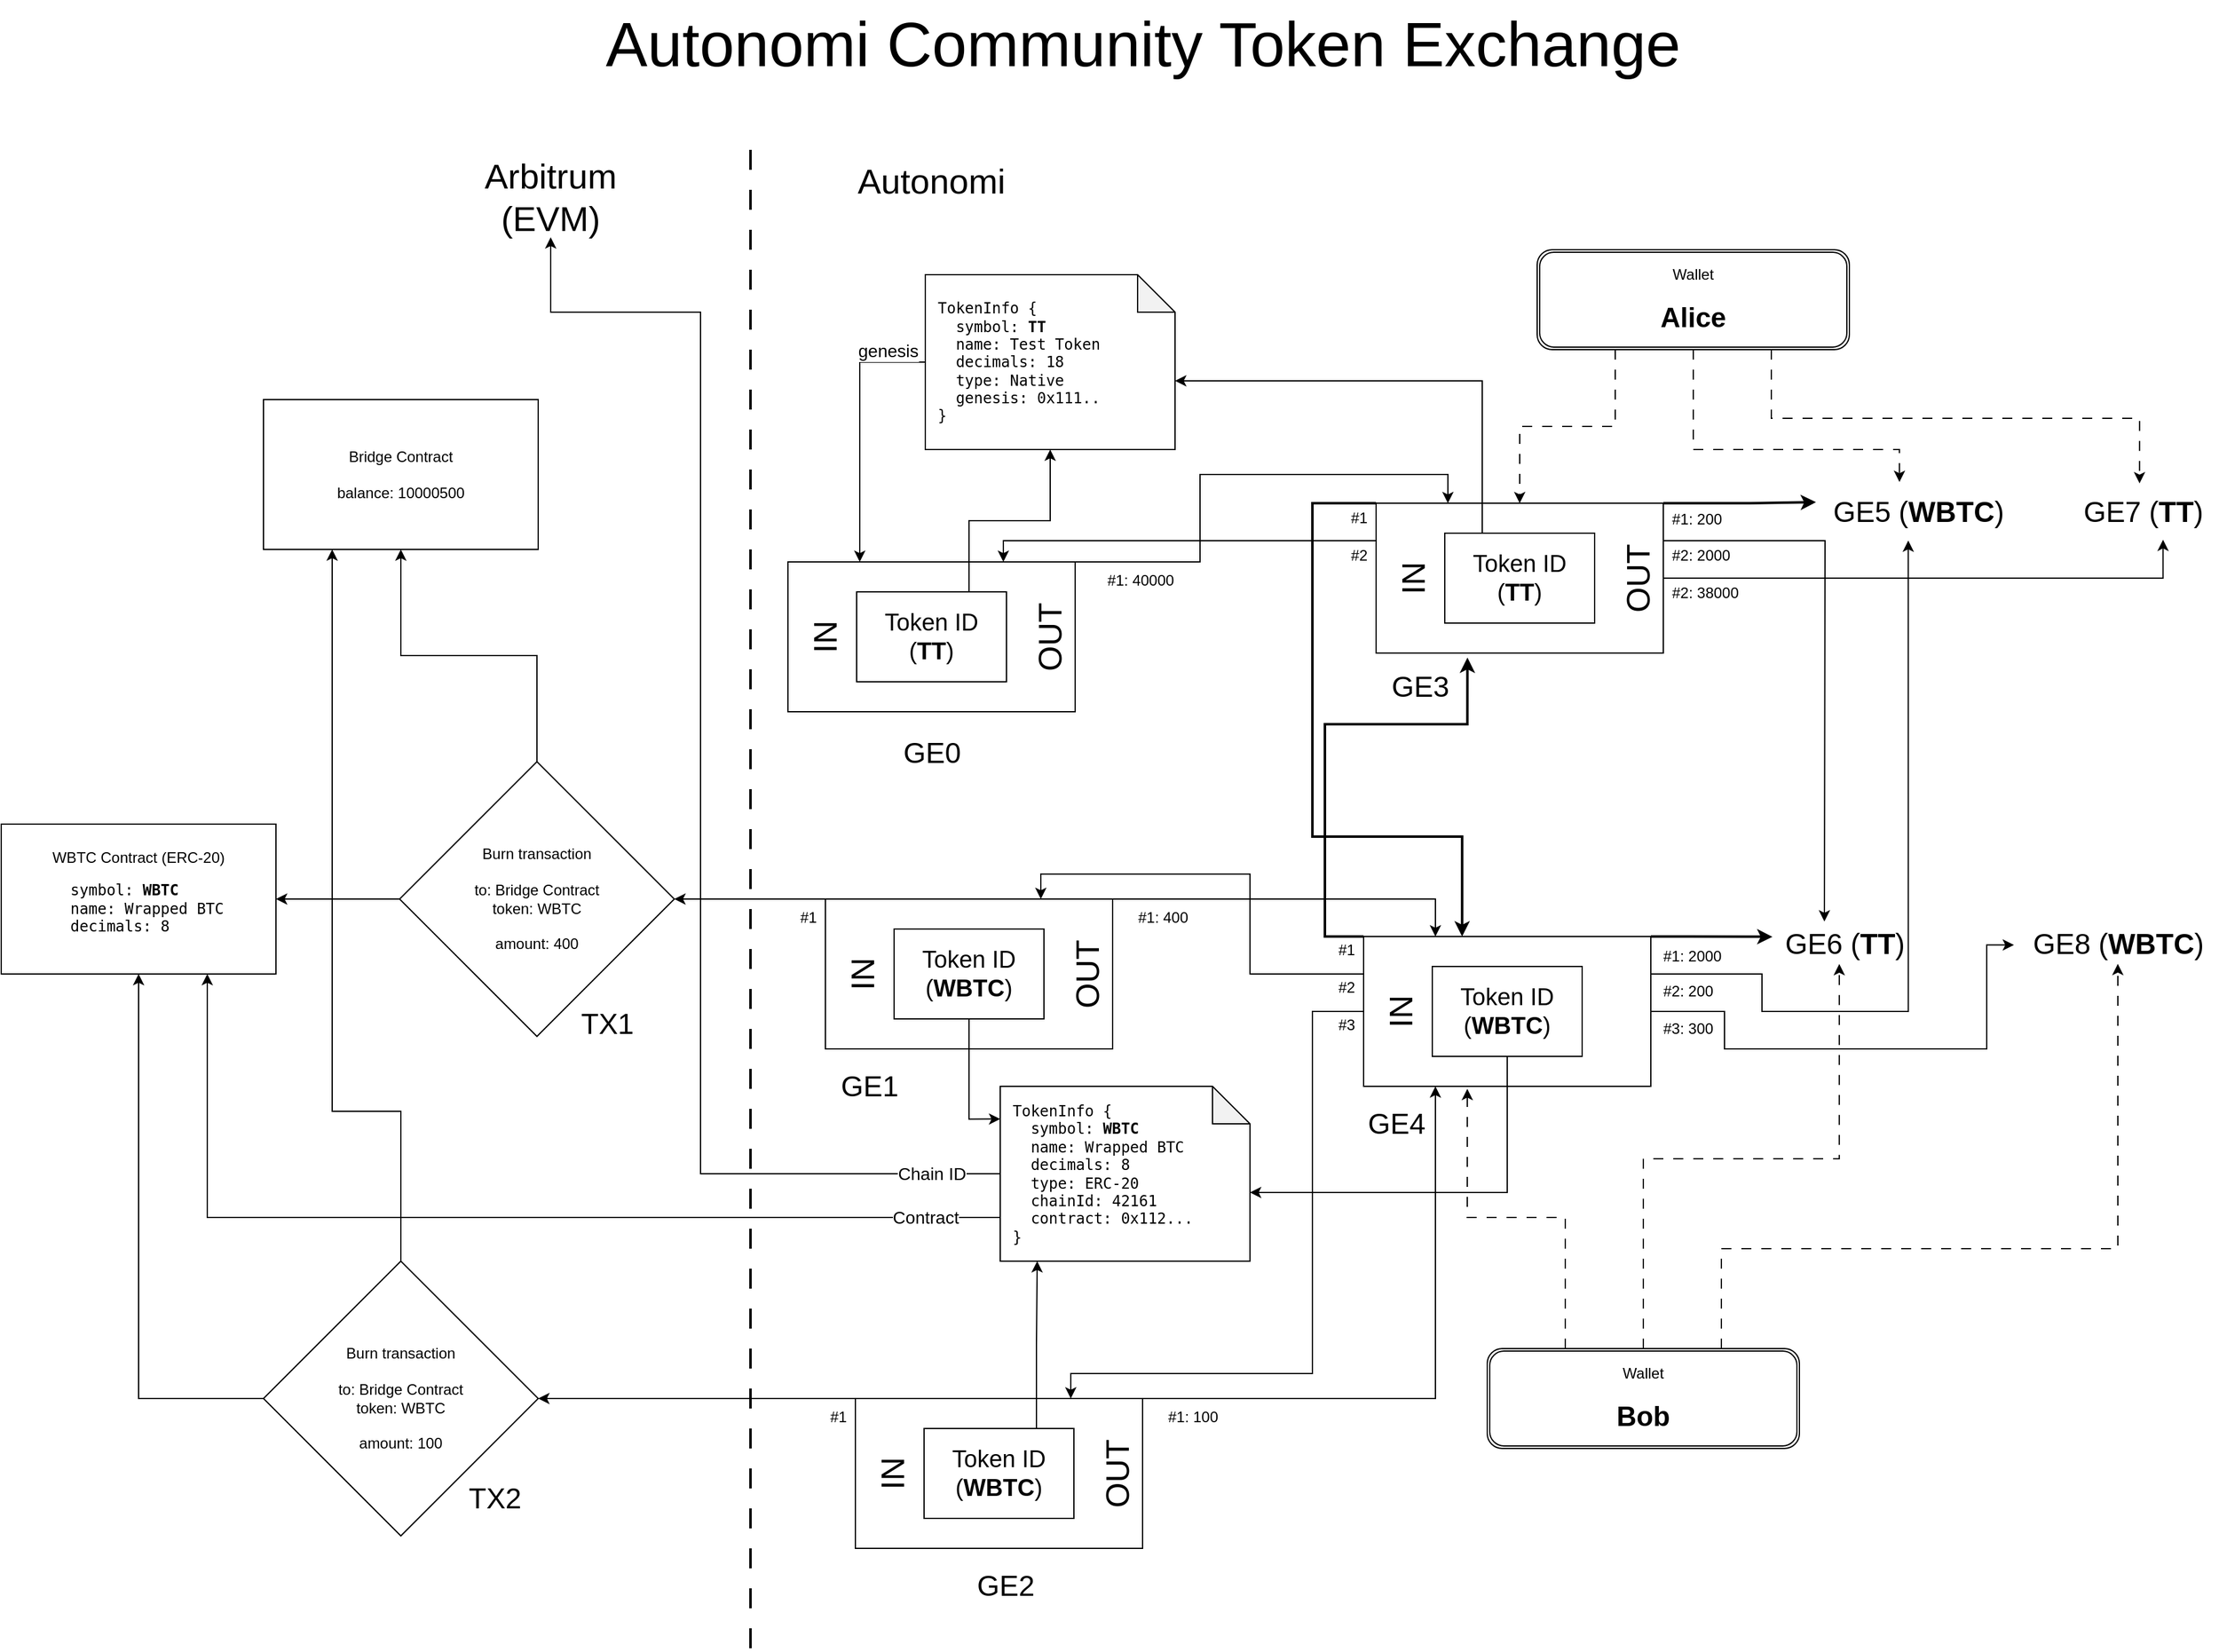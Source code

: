 <mxfile version="27.1.4">
  <diagram name="Strona-1" id="T_QYi0JufMq-E7Ld2X8Z">
    <mxGraphModel dx="3155" dy="2881" grid="1" gridSize="10" guides="1" tooltips="1" connect="1" arrows="1" fold="1" page="1" pageScale="1" pageWidth="827" pageHeight="1169" math="0" shadow="0">
      <root>
        <mxCell id="0" />
        <mxCell id="1" parent="0" />
        <mxCell id="Cmrw6GEEKVq2yBdXiP8Q-26" value="" style="group;strokeWidth=2;" vertex="1" connectable="0" parent="1">
          <mxGeometry x="601" y="303" width="240" height="120" as="geometry" />
        </mxCell>
        <mxCell id="Cmrw6GEEKVq2yBdXiP8Q-28" value="" style="rounded=0;whiteSpace=wrap;html=1;" vertex="1" parent="Cmrw6GEEKVq2yBdXiP8Q-26">
          <mxGeometry width="230" height="120" as="geometry" />
        </mxCell>
        <mxCell id="Cmrw6GEEKVq2yBdXiP8Q-29" value="&lt;div&gt;IN&lt;/div&gt;" style="text;html=1;align=center;verticalAlign=middle;whiteSpace=wrap;rounded=0;horizontal=0;fontSize=26;" vertex="1" parent="Cmrw6GEEKVq2yBdXiP8Q-26">
          <mxGeometry y="42" width="60" height="36" as="geometry" />
        </mxCell>
        <mxCell id="Cmrw6GEEKVq2yBdXiP8Q-31" value="&lt;div&gt;Token ID&lt;/div&gt;&lt;div&gt;(&lt;b&gt;TT&lt;/b&gt;)&lt;/div&gt;" style="rounded=0;whiteSpace=wrap;html=1;fontSize=19;" vertex="1" parent="Cmrw6GEEKVq2yBdXiP8Q-26">
          <mxGeometry x="55" y="24" width="120" height="72" as="geometry" />
        </mxCell>
        <mxCell id="Cmrw6GEEKVq2yBdXiP8Q-30" value="OUT" style="text;html=1;align=center;verticalAlign=middle;whiteSpace=wrap;rounded=0;horizontal=0;fontSize=26;" vertex="1" parent="Cmrw6GEEKVq2yBdXiP8Q-26">
          <mxGeometry x="180" y="42" width="60" height="36" as="geometry" />
        </mxCell>
        <mxCell id="ovYm9qxonTw8WCcWxQ5m-20" style="edgeStyle=orthogonalEdgeStyle;rounded=0;orthogonalLoop=1;jettySize=auto;html=1;exitX=0;exitY=0.5;exitDx=0;exitDy=0;exitPerimeter=0;entryX=0.25;entryY=0;entryDx=0;entryDy=0;" parent="1" source="ovYm9qxonTw8WCcWxQ5m-3" target="ovYm9qxonTw8WCcWxQ5m-32" edge="1">
          <mxGeometry relative="1" as="geometry">
            <mxPoint x="180" y="270" as="targetPoint" />
            <Array as="points">
              <mxPoint x="188" y="190" />
            </Array>
          </mxGeometry>
        </mxCell>
        <mxCell id="ovYm9qxonTw8WCcWxQ5m-21" value="&lt;div&gt;&lt;font style=&quot;font-size: 14px;&quot;&gt;genesis&lt;/font&gt;&lt;/div&gt;" style="edgeLabel;html=1;align=center;verticalAlign=middle;resizable=0;points=[];" parent="ovYm9qxonTw8WCcWxQ5m-20" vertex="1" connectable="0">
          <mxGeometry x="-0.362" y="3" relative="1" as="geometry">
            <mxPoint x="19" y="-25" as="offset" />
          </mxGeometry>
        </mxCell>
        <mxCell id="ovYm9qxonTw8WCcWxQ5m-3" value="&lt;div align=&quot;left&quot;&gt;&lt;pre&gt;TokenInfo {&lt;br&gt;  symbol: &lt;b&gt;TT&lt;/b&gt;&lt;br&gt;  name: Test Token&lt;br&gt;  decimals: 18&lt;br&gt;  type: Native&lt;br&gt;  genesis: 0x111..&lt;br&gt;}&lt;/pre&gt;&lt;/div&gt;" style="shape=note;whiteSpace=wrap;html=1;backgroundOutline=1;darkOpacity=0.05;align=left;spacing=10;" parent="1" vertex="1">
          <mxGeometry x="240" y="120" width="200" height="140" as="geometry" />
        </mxCell>
        <mxCell id="ovYm9qxonTw8WCcWxQ5m-26" value="" style="endArrow=none;html=1;rounded=0;dashed=1;strokeWidth=2;dashPattern=8 8;" parent="1" edge="1">
          <mxGeometry width="50" height="50" relative="1" as="geometry">
            <mxPoint x="100" y="1220" as="sourcePoint" />
            <mxPoint x="100" y="10" as="targetPoint" />
          </mxGeometry>
        </mxCell>
        <mxCell id="ovYm9qxonTw8WCcWxQ5m-27" value="&lt;font&gt;Autonomi&lt;/font&gt;" style="text;html=1;align=center;verticalAlign=middle;whiteSpace=wrap;rounded=0;shadow=0;fontSize=28;" parent="1" vertex="1">
          <mxGeometry x="215" y="30" width="60" height="30" as="geometry" />
        </mxCell>
        <mxCell id="ovYm9qxonTw8WCcWxQ5m-28" value="&lt;div&gt;&lt;font&gt;Arbitrum (EVM)&lt;/font&gt;&lt;/div&gt;&lt;div&gt;&lt;font&gt;&lt;br&gt;&lt;/font&gt;&lt;/div&gt;" style="text;html=1;align=center;verticalAlign=middle;whiteSpace=wrap;rounded=0;shadow=0;fontSize=28;" parent="1" vertex="1">
          <mxGeometry x="-90" y="60" width="60" height="30" as="geometry" />
        </mxCell>
        <mxCell id="Cmrw6GEEKVq2yBdXiP8Q-42" style="edgeStyle=orthogonalEdgeStyle;rounded=0;orthogonalLoop=1;jettySize=auto;html=1;exitX=0;exitY=0.75;exitDx=0;exitDy=0;exitPerimeter=0;entryX=0.75;entryY=1;entryDx=0;entryDy=0;" edge="1" parent="1" source="ovYm9qxonTw8WCcWxQ5m-31" target="ovYm9qxonTw8WCcWxQ5m-50">
          <mxGeometry relative="1" as="geometry" />
        </mxCell>
        <mxCell id="Cmrw6GEEKVq2yBdXiP8Q-47" value="&lt;font style=&quot;font-size: 14px;&quot;&gt;Contract&lt;/font&gt;" style="edgeLabel;html=1;align=center;verticalAlign=middle;resizable=0;points=[];" vertex="1" connectable="0" parent="Cmrw6GEEKVq2yBdXiP8Q-42">
          <mxGeometry x="-0.855" relative="1" as="geometry">
            <mxPoint as="offset" />
          </mxGeometry>
        </mxCell>
        <mxCell id="Cmrw6GEEKVq2yBdXiP8Q-43" style="edgeStyle=orthogonalEdgeStyle;rounded=0;orthogonalLoop=1;jettySize=auto;html=1;exitX=0;exitY=0.5;exitDx=0;exitDy=0;exitPerimeter=0;entryX=0.5;entryY=1;entryDx=0;entryDy=0;" edge="1" parent="1" source="ovYm9qxonTw8WCcWxQ5m-31" target="ovYm9qxonTw8WCcWxQ5m-28">
          <mxGeometry relative="1" as="geometry">
            <Array as="points">
              <mxPoint x="60" y="840" />
              <mxPoint x="60" y="150" />
              <mxPoint x="-60" y="150" />
            </Array>
          </mxGeometry>
        </mxCell>
        <mxCell id="Cmrw6GEEKVq2yBdXiP8Q-45" value="Chain ID" style="edgeLabel;html=1;align=center;verticalAlign=middle;resizable=0;points=[];spacing=9;fontSize=14;" vertex="1" connectable="0" parent="Cmrw6GEEKVq2yBdXiP8Q-43">
          <mxGeometry x="-0.883" relative="1" as="geometry">
            <mxPoint x="10" as="offset" />
          </mxGeometry>
        </mxCell>
        <mxCell id="ovYm9qxonTw8WCcWxQ5m-31" value="&lt;div align=&quot;left&quot;&gt;&lt;pre&gt;TokenInfo {&lt;br&gt;  symbol: &lt;b&gt;WBTC&lt;/b&gt;&lt;br&gt;  name: Wrapped BTC&lt;br&gt;  decimals: 8&lt;br&gt;  type: ERC-20&lt;br&gt;  chainId: 42161&lt;br&gt;  contract: 0x112...&lt;br&gt;}&lt;/pre&gt;&lt;/div&gt;" style="shape=note;whiteSpace=wrap;html=1;backgroundOutline=1;darkOpacity=0.05;align=left;spacing=10;points=[[0,0,0,0,0],[0,0,0,85,0],[0,0,0,170,0],[0,0,0,185,15],[0,0,0,200,30],[0,0,0,200,85],[0,0.5,0,0,0],[0,0.75,0,0,0],[0,1,0,0,0],[0.5,0,0,0,0],[0.5,1,0,0,0],[1,1,0,0,0]];" parent="1" vertex="1">
          <mxGeometry x="300" y="770" width="200" height="140" as="geometry" />
        </mxCell>
        <mxCell id="ovYm9qxonTw8WCcWxQ5m-36" value="" style="group;strokeWidth=2;fillColor=none;strokeColor=none;" parent="1" vertex="1" connectable="0">
          <mxGeometry x="130" y="350" width="240" height="120" as="geometry" />
        </mxCell>
        <mxCell id="ovYm9qxonTw8WCcWxQ5m-32" value="" style="rounded=0;whiteSpace=wrap;html=1;" parent="ovYm9qxonTw8WCcWxQ5m-36" vertex="1">
          <mxGeometry width="230" height="120" as="geometry" />
        </mxCell>
        <mxCell id="ovYm9qxonTw8WCcWxQ5m-33" value="&lt;div&gt;IN&lt;/div&gt;" style="text;html=1;align=center;verticalAlign=middle;whiteSpace=wrap;rounded=0;horizontal=0;fontSize=26;" parent="ovYm9qxonTw8WCcWxQ5m-36" vertex="1">
          <mxGeometry y="42" width="60" height="36" as="geometry" />
        </mxCell>
        <mxCell id="ovYm9qxonTw8WCcWxQ5m-34" value="OUT" style="text;html=1;align=center;verticalAlign=middle;whiteSpace=wrap;rounded=0;horizontal=0;fontSize=26;" parent="ovYm9qxonTw8WCcWxQ5m-36" vertex="1">
          <mxGeometry x="180" y="42" width="60" height="36" as="geometry" />
        </mxCell>
        <mxCell id="ovYm9qxonTw8WCcWxQ5m-35" value="&lt;div&gt;Token ID&lt;/div&gt;&lt;div&gt;(&lt;b&gt;TT&lt;/b&gt;)&lt;/div&gt;" style="rounded=0;whiteSpace=wrap;html=1;fontSize=19;" parent="ovYm9qxonTw8WCcWxQ5m-36" vertex="1">
          <mxGeometry x="55" y="24" width="120" height="72" as="geometry" />
        </mxCell>
        <mxCell id="ovYm9qxonTw8WCcWxQ5m-37" style="edgeStyle=orthogonalEdgeStyle;rounded=0;orthogonalLoop=1;jettySize=auto;html=1;exitX=0.75;exitY=0;exitDx=0;exitDy=0;entryX=0.5;entryY=1;entryDx=0;entryDy=0;entryPerimeter=0;" parent="1" source="ovYm9qxonTw8WCcWxQ5m-35" target="ovYm9qxonTw8WCcWxQ5m-3" edge="1">
          <mxGeometry relative="1" as="geometry" />
        </mxCell>
        <mxCell id="ovYm9qxonTw8WCcWxQ5m-40" value="" style="group;strokeWidth=2;" parent="1" vertex="1" connectable="0">
          <mxGeometry x="160" y="620" width="240" height="120" as="geometry" />
        </mxCell>
        <mxCell id="ovYm9qxonTw8WCcWxQ5m-41" value="" style="rounded=0;whiteSpace=wrap;html=1;" parent="ovYm9qxonTw8WCcWxQ5m-40" vertex="1">
          <mxGeometry width="230" height="120" as="geometry" />
        </mxCell>
        <mxCell id="ovYm9qxonTw8WCcWxQ5m-42" value="&lt;div&gt;IN&lt;/div&gt;" style="text;html=1;align=center;verticalAlign=middle;whiteSpace=wrap;rounded=0;horizontal=0;fontSize=26;" parent="ovYm9qxonTw8WCcWxQ5m-40" vertex="1">
          <mxGeometry y="42" width="60" height="36" as="geometry" />
        </mxCell>
        <mxCell id="ovYm9qxonTw8WCcWxQ5m-43" value="OUT" style="text;html=1;align=center;verticalAlign=middle;whiteSpace=wrap;rounded=0;horizontal=0;fontSize=26;" parent="ovYm9qxonTw8WCcWxQ5m-40" vertex="1">
          <mxGeometry x="180" y="42" width="60" height="36" as="geometry" />
        </mxCell>
        <mxCell id="ovYm9qxonTw8WCcWxQ5m-44" value="&lt;div&gt;Token ID&lt;/div&gt;&lt;div&gt;(&lt;b&gt;WBTC&lt;/b&gt;)&lt;/div&gt;" style="rounded=0;whiteSpace=wrap;html=1;fontSize=19;" parent="ovYm9qxonTw8WCcWxQ5m-40" vertex="1">
          <mxGeometry x="55" y="24" width="120" height="72" as="geometry" />
        </mxCell>
        <mxCell id="ovYm9qxonTw8WCcWxQ5m-45" style="edgeStyle=orthogonalEdgeStyle;rounded=0;orthogonalLoop=1;jettySize=auto;html=1;exitX=0.5;exitY=1;exitDx=0;exitDy=0;entryX=0;entryY=0.187;entryDx=0;entryDy=0;entryPerimeter=0;" parent="1" source="ovYm9qxonTw8WCcWxQ5m-44" target="ovYm9qxonTw8WCcWxQ5m-31" edge="1">
          <mxGeometry relative="1" as="geometry" />
        </mxCell>
        <mxCell id="ovYm9qxonTw8WCcWxQ5m-51" style="edgeStyle=orthogonalEdgeStyle;rounded=0;orthogonalLoop=1;jettySize=auto;html=1;exitX=0.5;exitY=0;exitDx=0;exitDy=0;entryX=0.5;entryY=1;entryDx=0;entryDy=0;" parent="1" source="ovYm9qxonTw8WCcWxQ5m-46" target="ovYm9qxonTw8WCcWxQ5m-47" edge="1">
          <mxGeometry relative="1" as="geometry" />
        </mxCell>
        <mxCell id="ovYm9qxonTw8WCcWxQ5m-52" style="edgeStyle=orthogonalEdgeStyle;rounded=0;orthogonalLoop=1;jettySize=auto;html=1;exitX=0;exitY=0.5;exitDx=0;exitDy=0;entryX=1;entryY=0.5;entryDx=0;entryDy=0;" parent="1" source="ovYm9qxonTw8WCcWxQ5m-46" target="ovYm9qxonTw8WCcWxQ5m-50" edge="1">
          <mxGeometry relative="1" as="geometry" />
        </mxCell>
        <mxCell id="ovYm9qxonTw8WCcWxQ5m-46" value="&lt;div align=&quot;center&quot;&gt;Burn transaction&lt;/div&gt;&lt;div&gt;&lt;br&gt;&lt;/div&gt;&lt;div&gt;to: Bridge Contract&lt;/div&gt;&lt;div&gt;token: WBTC&lt;/div&gt;&lt;div&gt;&lt;br&gt;&lt;/div&gt;&lt;div&gt;amount: 400&lt;/div&gt;" style="rhombus;whiteSpace=wrap;html=1;" parent="1" vertex="1">
          <mxGeometry x="-181" y="510" width="220" height="220" as="geometry" />
        </mxCell>
        <mxCell id="ovYm9qxonTw8WCcWxQ5m-47" value="&lt;div align=&quot;center&quot;&gt;Bridge Contract&lt;/div&gt;&lt;div align=&quot;center&quot;&gt;&lt;br&gt;&lt;/div&gt;&lt;div align=&quot;center&quot;&gt;balance: 10000500&lt;/div&gt;" style="rounded=0;whiteSpace=wrap;html=1;align=center;spacing=10;" parent="1" vertex="1">
          <mxGeometry x="-290" y="220" width="220" height="120" as="geometry" />
        </mxCell>
        <mxCell id="ovYm9qxonTw8WCcWxQ5m-48" style="edgeStyle=orthogonalEdgeStyle;rounded=0;orthogonalLoop=1;jettySize=auto;html=1;exitX=0;exitY=0;exitDx=0;exitDy=0;entryX=1;entryY=0.5;entryDx=0;entryDy=0;" parent="1" source="ovYm9qxonTw8WCcWxQ5m-41" target="ovYm9qxonTw8WCcWxQ5m-46" edge="1">
          <mxGeometry relative="1" as="geometry">
            <Array as="points">
              <mxPoint x="130" y="620" />
              <mxPoint x="130" y="620" />
            </Array>
          </mxGeometry>
        </mxCell>
        <mxCell id="ovYm9qxonTw8WCcWxQ5m-49" value="#1" style="text;html=1;align=center;verticalAlign=middle;resizable=0;points=[];autosize=1;strokeColor=none;fillColor=none;" parent="1" vertex="1">
          <mxGeometry x="126" y="620" width="40" height="30" as="geometry" />
        </mxCell>
        <mxCell id="ovYm9qxonTw8WCcWxQ5m-50" value="&lt;div align=&quot;center&quot;&gt;WBTC Contract (ERC-20)&lt;/div&gt;&lt;div&gt;&lt;div align=&quot;left&quot;&gt;&lt;pre&gt;  symbol: &lt;b&gt;WBTC&lt;/b&gt;&lt;br&gt;  name: Wrapped BTC&lt;br&gt;  decimals: 8&lt;br&gt;&lt;/pre&gt;&lt;/div&gt;&lt;/div&gt;" style="rounded=0;whiteSpace=wrap;html=1;align=center;spacing=10;" parent="1" vertex="1">
          <mxGeometry x="-500" y="560" width="220" height="120" as="geometry" />
        </mxCell>
        <mxCell id="ovYm9qxonTw8WCcWxQ5m-55" value="#1: 400" style="text;html=1;align=center;verticalAlign=middle;resizable=0;points=[];autosize=1;strokeColor=none;fillColor=none;" parent="1" vertex="1">
          <mxGeometry x="400" y="620" width="60" height="30" as="geometry" />
        </mxCell>
        <mxCell id="ovYm9qxonTw8WCcWxQ5m-57" value="#1: 40000" style="text;html=1;align=center;verticalAlign=middle;resizable=0;points=[];autosize=1;strokeColor=none;fillColor=none;" parent="1" vertex="1">
          <mxGeometry x="372" y="350" width="80" height="30" as="geometry" />
        </mxCell>
        <mxCell id="ovYm9qxonTw8WCcWxQ5m-75" value="" style="group" parent="1" vertex="1" connectable="0">
          <mxGeometry x="184" y="1020" width="240" height="120" as="geometry" />
        </mxCell>
        <mxCell id="ovYm9qxonTw8WCcWxQ5m-77" value="" style="rounded=0;whiteSpace=wrap;html=1;" parent="ovYm9qxonTw8WCcWxQ5m-75" vertex="1">
          <mxGeometry width="230" height="120" as="geometry" />
        </mxCell>
        <mxCell id="ovYm9qxonTw8WCcWxQ5m-78" value="&lt;div&gt;IN&lt;/div&gt;" style="text;html=1;align=center;verticalAlign=middle;whiteSpace=wrap;rounded=0;horizontal=0;fontSize=26;" parent="ovYm9qxonTw8WCcWxQ5m-75" vertex="1">
          <mxGeometry y="42" width="60" height="36" as="geometry" />
        </mxCell>
        <mxCell id="ovYm9qxonTw8WCcWxQ5m-79" value="OUT" style="text;html=1;align=center;verticalAlign=middle;whiteSpace=wrap;rounded=0;horizontal=0;fontSize=26;" parent="ovYm9qxonTw8WCcWxQ5m-75" vertex="1">
          <mxGeometry x="180" y="42" width="60" height="36" as="geometry" />
        </mxCell>
        <mxCell id="ovYm9qxonTw8WCcWxQ5m-80" value="&lt;div&gt;Token ID&lt;/div&gt;&lt;div&gt;(&lt;b&gt;WBTC&lt;/b&gt;)&lt;/div&gt;" style="rounded=0;whiteSpace=wrap;html=1;fontSize=19;" parent="ovYm9qxonTw8WCcWxQ5m-75" vertex="1">
          <mxGeometry x="55" y="24" width="120" height="72" as="geometry" />
        </mxCell>
        <mxCell id="ovYm9qxonTw8WCcWxQ5m-86" style="edgeStyle=orthogonalEdgeStyle;rounded=0;orthogonalLoop=1;jettySize=auto;html=1;exitX=0;exitY=0.5;exitDx=0;exitDy=0;entryX=0.5;entryY=1;entryDx=0;entryDy=0;" parent="1" source="ovYm9qxonTw8WCcWxQ5m-82" target="ovYm9qxonTw8WCcWxQ5m-50" edge="1">
          <mxGeometry relative="1" as="geometry" />
        </mxCell>
        <mxCell id="ovYm9qxonTw8WCcWxQ5m-87" style="edgeStyle=orthogonalEdgeStyle;rounded=0;orthogonalLoop=1;jettySize=auto;html=1;exitX=0.5;exitY=0;exitDx=0;exitDy=0;entryX=0.25;entryY=1;entryDx=0;entryDy=0;" parent="1" source="ovYm9qxonTw8WCcWxQ5m-82" target="ovYm9qxonTw8WCcWxQ5m-47" edge="1">
          <mxGeometry relative="1" as="geometry">
            <Array as="points">
              <mxPoint x="-180" y="790" />
              <mxPoint x="-235" y="790" />
            </Array>
          </mxGeometry>
        </mxCell>
        <mxCell id="ovYm9qxonTw8WCcWxQ5m-82" value="&lt;div align=&quot;center&quot;&gt;Burn transaction&lt;/div&gt;&lt;div&gt;&lt;br&gt;&lt;/div&gt;&lt;div&gt;to: Bridge Contract&lt;/div&gt;&lt;div&gt;token: WBTC&lt;/div&gt;&lt;div&gt;&lt;br&gt;&lt;/div&gt;&lt;div&gt;amount: 100&lt;/div&gt;" style="rhombus;whiteSpace=wrap;html=1;" parent="1" vertex="1">
          <mxGeometry x="-290" y="910" width="220" height="220" as="geometry" />
        </mxCell>
        <mxCell id="ovYm9qxonTw8WCcWxQ5m-83" style="edgeStyle=orthogonalEdgeStyle;rounded=0;orthogonalLoop=1;jettySize=auto;html=1;exitX=0;exitY=0;exitDx=0;exitDy=0;entryX=1;entryY=0.5;entryDx=0;entryDy=0;" parent="1" source="ovYm9qxonTw8WCcWxQ5m-77" target="ovYm9qxonTw8WCcWxQ5m-82" edge="1">
          <mxGeometry relative="1" as="geometry">
            <Array as="points">
              <mxPoint x="21" y="1020" />
              <mxPoint x="21" y="1020" />
            </Array>
          </mxGeometry>
        </mxCell>
        <mxCell id="ovYm9qxonTw8WCcWxQ5m-84" value="#1" style="text;html=1;align=center;verticalAlign=middle;resizable=0;points=[];autosize=1;strokeColor=none;fillColor=none;" parent="1" vertex="1">
          <mxGeometry x="150" y="1020" width="40" height="30" as="geometry" />
        </mxCell>
        <mxCell id="ovYm9qxonTw8WCcWxQ5m-85" value="#1: 100" style="text;html=1;align=center;verticalAlign=middle;resizable=0;points=[];autosize=1;strokeColor=none;fillColor=none;" parent="1" vertex="1">
          <mxGeometry x="424" y="1020" width="60" height="30" as="geometry" />
        </mxCell>
        <mxCell id="ovYm9qxonTw8WCcWxQ5m-88" style="edgeStyle=orthogonalEdgeStyle;rounded=0;orthogonalLoop=1;jettySize=auto;html=1;exitX=0.75;exitY=0;exitDx=0;exitDy=0;entryX=0.148;entryY=1;entryDx=0;entryDy=0;entryPerimeter=0;" parent="1" source="ovYm9qxonTw8WCcWxQ5m-80" target="ovYm9qxonTw8WCcWxQ5m-31" edge="1">
          <mxGeometry relative="1" as="geometry" />
        </mxCell>
        <mxCell id="Cmrw6GEEKVq2yBdXiP8Q-51" style="edgeStyle=orthogonalEdgeStyle;rounded=0;orthogonalLoop=1;jettySize=auto;html=1;exitX=0.25;exitY=1;exitDx=0;exitDy=0;entryX=0.5;entryY=0;entryDx=0;entryDy=0;dashed=1;dashPattern=8 8;" edge="1" parent="1" source="Cmrw6GEEKVq2yBdXiP8Q-2" target="Cmrw6GEEKVq2yBdXiP8Q-28">
          <mxGeometry relative="1" as="geometry" />
        </mxCell>
        <mxCell id="Cmrw6GEEKVq2yBdXiP8Q-2" value="&lt;div&gt;Wallet&lt;/div&gt;&lt;div&gt;&lt;br&gt;&lt;/div&gt;&lt;div&gt;&lt;b&gt;&lt;font style=&quot;font-size: 22px;&quot;&gt;Alice&lt;/font&gt;&lt;/b&gt;&lt;/div&gt;" style="shape=ext;double=1;rounded=1;whiteSpace=wrap;html=1;strokeWidth=1;perimeterSpacing=0;fillColor=default;shadow=0;glass=0;" vertex="1" parent="1">
          <mxGeometry x="730" y="100" width="250" height="80" as="geometry" />
        </mxCell>
        <mxCell id="Cmrw6GEEKVq2yBdXiP8Q-3" value="&lt;div&gt;Wallet&lt;/div&gt;&lt;div&gt;&lt;br&gt;&lt;/div&gt;&lt;div&gt;&lt;b&gt;&lt;font style=&quot;font-size: 22px;&quot;&gt;Bob&lt;/font&gt;&lt;/b&gt;&lt;/div&gt;" style="shape=ext;double=1;rounded=1;whiteSpace=wrap;html=1;strokeWidth=1;perimeterSpacing=0;fillColor=default;shadow=0;glass=0;" vertex="1" parent="1">
          <mxGeometry x="690" y="980" width="250" height="80" as="geometry" />
        </mxCell>
        <mxCell id="Cmrw6GEEKVq2yBdXiP8Q-10" value="GE0" style="text;html=1;align=center;verticalAlign=middle;resizable=0;points=[];autosize=1;strokeColor=none;fillColor=none;fontSize=23;" vertex="1" parent="1">
          <mxGeometry x="210" y="483" width="70" height="40" as="geometry" />
        </mxCell>
        <mxCell id="Cmrw6GEEKVq2yBdXiP8Q-11" value="GE1" style="text;html=1;align=center;verticalAlign=middle;resizable=0;points=[];autosize=1;strokeColor=none;fillColor=none;fontSize=23;" vertex="1" parent="1">
          <mxGeometry x="160" y="750" width="70" height="40" as="geometry" />
        </mxCell>
        <mxCell id="Cmrw6GEEKVq2yBdXiP8Q-12" value="GE2" style="text;html=1;align=center;verticalAlign=middle;resizable=0;points=[];autosize=1;strokeColor=none;fillColor=none;fontSize=23;" vertex="1" parent="1">
          <mxGeometry x="269" y="1150" width="70" height="40" as="geometry" />
        </mxCell>
        <mxCell id="Cmrw6GEEKVq2yBdXiP8Q-13" value="TX1" style="text;html=1;align=center;verticalAlign=middle;resizable=0;points=[];autosize=1;strokeColor=none;fillColor=none;fontSize=23;" vertex="1" parent="1">
          <mxGeometry x="-50" y="700" width="70" height="40" as="geometry" />
        </mxCell>
        <mxCell id="Cmrw6GEEKVq2yBdXiP8Q-14" value="TX2" style="text;html=1;align=center;verticalAlign=middle;resizable=0;points=[];autosize=1;strokeColor=none;fillColor=none;fontSize=23;" vertex="1" parent="1">
          <mxGeometry x="-140" y="1080" width="70" height="40" as="geometry" />
        </mxCell>
        <mxCell id="Cmrw6GEEKVq2yBdXiP8Q-15" value="" style="group;strokeWidth=2;" vertex="1" connectable="0" parent="1">
          <mxGeometry x="591" y="650" width="240" height="120" as="geometry" />
        </mxCell>
        <mxCell id="Cmrw6GEEKVq2yBdXiP8Q-19" value="OUT" style="text;html=1;align=center;verticalAlign=middle;whiteSpace=wrap;rounded=0;horizontal=0;fontSize=26;" vertex="1" parent="Cmrw6GEEKVq2yBdXiP8Q-15">
          <mxGeometry x="180" y="42" width="60" height="36" as="geometry" />
        </mxCell>
        <mxCell id="Cmrw6GEEKVq2yBdXiP8Q-17" value="" style="rounded=0;whiteSpace=wrap;html=1;" vertex="1" parent="Cmrw6GEEKVq2yBdXiP8Q-15">
          <mxGeometry width="230" height="120" as="geometry" />
        </mxCell>
        <mxCell id="Cmrw6GEEKVq2yBdXiP8Q-18" value="&lt;div&gt;IN&lt;/div&gt;" style="text;html=1;align=center;verticalAlign=middle;whiteSpace=wrap;rounded=0;horizontal=0;fontSize=26;" vertex="1" parent="Cmrw6GEEKVq2yBdXiP8Q-15">
          <mxGeometry y="42" width="60" height="36" as="geometry" />
        </mxCell>
        <mxCell id="Cmrw6GEEKVq2yBdXiP8Q-20" value="&lt;div&gt;Token ID&lt;/div&gt;&lt;div&gt;(&lt;b&gt;WBTC&lt;/b&gt;)&lt;/div&gt;" style="rounded=0;whiteSpace=wrap;html=1;fontSize=19;" vertex="1" parent="Cmrw6GEEKVq2yBdXiP8Q-15">
          <mxGeometry x="55" y="24" width="120" height="72" as="geometry" />
        </mxCell>
        <mxCell id="Cmrw6GEEKVq2yBdXiP8Q-21" style="edgeStyle=orthogonalEdgeStyle;rounded=0;orthogonalLoop=1;jettySize=auto;html=1;exitX=0;exitY=0.25;exitDx=0;exitDy=0;entryX=0.75;entryY=0;entryDx=0;entryDy=0;" edge="1" source="Cmrw6GEEKVq2yBdXiP8Q-17" parent="1" target="ovYm9qxonTw8WCcWxQ5m-41">
          <mxGeometry relative="1" as="geometry">
            <Array as="points">
              <mxPoint x="500" y="680" />
              <mxPoint x="500" y="600" />
              <mxPoint x="333" y="600" />
            </Array>
            <mxPoint x="470" y="650" as="targetPoint" />
          </mxGeometry>
        </mxCell>
        <mxCell id="Cmrw6GEEKVq2yBdXiP8Q-22" value="#1" style="text;html=1;align=center;verticalAlign=middle;resizable=0;points=[];autosize=1;strokeColor=none;fillColor=none;fontColor=light-dark(#000000,#99FF99);" vertex="1" parent="1">
          <mxGeometry x="557" y="646" width="40" height="30" as="geometry" />
        </mxCell>
        <mxCell id="Cmrw6GEEKVq2yBdXiP8Q-23" value="#1: 2000" style="text;html=1;align=left;verticalAlign=middle;resizable=0;points=[];autosize=1;strokeColor=none;fillColor=none;fontColor=light-dark(#000000,#99FF99);" vertex="1" parent="1">
          <mxGeometry x="829" y="651" width="70" height="30" as="geometry" />
        </mxCell>
        <mxCell id="Cmrw6GEEKVq2yBdXiP8Q-24" value="GE4" style="text;html=1;align=center;verticalAlign=middle;resizable=0;points=[];autosize=1;strokeColor=none;fillColor=none;fontSize=23;" vertex="1" parent="1">
          <mxGeometry x="582" y="780" width="70" height="40" as="geometry" />
        </mxCell>
        <mxCell id="Cmrw6GEEKVq2yBdXiP8Q-25" style="edgeStyle=orthogonalEdgeStyle;rounded=0;orthogonalLoop=1;jettySize=auto;html=1;exitX=0.5;exitY=1;exitDx=0;exitDy=0;entryX=0;entryY=0;entryDx=200;entryDy=85;entryPerimeter=0;" edge="1" source="Cmrw6GEEKVq2yBdXiP8Q-20" parent="1" target="ovYm9qxonTw8WCcWxQ5m-31">
          <mxGeometry relative="1" as="geometry">
            <mxPoint x="731" y="826" as="targetPoint" />
          </mxGeometry>
        </mxCell>
        <mxCell id="Cmrw6GEEKVq2yBdXiP8Q-32" style="edgeStyle=orthogonalEdgeStyle;rounded=0;orthogonalLoop=1;jettySize=auto;html=1;exitX=0;exitY=0.25;exitDx=0;exitDy=0;entryX=0.75;entryY=0;entryDx=0;entryDy=0;" edge="1" source="Cmrw6GEEKVq2yBdXiP8Q-28" parent="1" target="ovYm9qxonTw8WCcWxQ5m-32">
          <mxGeometry relative="1" as="geometry">
            <Array as="points">
              <mxPoint x="303" y="333" />
            </Array>
            <mxPoint x="480" y="310" as="targetPoint" />
          </mxGeometry>
        </mxCell>
        <mxCell id="Cmrw6GEEKVq2yBdXiP8Q-33" value="#1" style="text;html=1;align=center;verticalAlign=middle;resizable=0;points=[];autosize=1;strokeColor=none;fillColor=none;fontColor=light-dark(#000000,#99FF99);" vertex="1" parent="1">
          <mxGeometry x="567" y="300" width="40" height="30" as="geometry" />
        </mxCell>
        <mxCell id="Cmrw6GEEKVq2yBdXiP8Q-34" value="#1: 200" style="text;html=1;align=left;verticalAlign=middle;resizable=0;points=[];autosize=1;strokeColor=none;fillColor=none;fontColor=light-dark(#000000,#99FF99);" vertex="1" parent="1">
          <mxGeometry x="836" y="301" width="60" height="30" as="geometry" />
        </mxCell>
        <mxCell id="Cmrw6GEEKVq2yBdXiP8Q-35" value="GE3" style="text;html=1;align=center;verticalAlign=middle;resizable=0;points=[];autosize=1;strokeColor=none;fillColor=none;fontSize=23;" vertex="1" parent="1">
          <mxGeometry x="601" y="430" width="70" height="40" as="geometry" />
        </mxCell>
        <mxCell id="Cmrw6GEEKVq2yBdXiP8Q-36" style="edgeStyle=orthogonalEdgeStyle;rounded=0;orthogonalLoop=1;jettySize=auto;html=1;exitX=0.25;exitY=0;exitDx=0;exitDy=0;entryX=0;entryY=0;entryDx=200;entryDy=85;entryPerimeter=0;" edge="1" source="Cmrw6GEEKVq2yBdXiP8Q-31" parent="1" target="ovYm9qxonTw8WCcWxQ5m-3">
          <mxGeometry relative="1" as="geometry">
            <mxPoint x="741" y="486" as="targetPoint" />
          </mxGeometry>
        </mxCell>
        <mxCell id="ovYm9qxonTw8WCcWxQ5m-56" style="edgeStyle=orthogonalEdgeStyle;rounded=0;orthogonalLoop=1;jettySize=auto;html=1;exitX=1;exitY=0;exitDx=0;exitDy=0;entryX=0.25;entryY=0;entryDx=0;entryDy=0;" parent="1" source="ovYm9qxonTw8WCcWxQ5m-32" edge="1" target="Cmrw6GEEKVq2yBdXiP8Q-28">
          <mxGeometry relative="1" as="geometry">
            <mxPoint x="470" y="350" as="targetPoint" />
            <Array as="points">
              <mxPoint x="460" y="350" />
              <mxPoint x="460" y="280" />
              <mxPoint x="659" y="280" />
            </Array>
          </mxGeometry>
        </mxCell>
        <mxCell id="ovYm9qxonTw8WCcWxQ5m-76" style="edgeStyle=orthogonalEdgeStyle;rounded=0;orthogonalLoop=1;jettySize=auto;html=1;exitX=1;exitY=0;exitDx=0;exitDy=0;entryX=0.25;entryY=1;entryDx=0;entryDy=0;" parent="1" source="ovYm9qxonTw8WCcWxQ5m-77" edge="1" target="Cmrw6GEEKVq2yBdXiP8Q-17">
          <mxGeometry relative="1" as="geometry">
            <mxPoint x="680" y="770" as="targetPoint" />
            <Array as="points">
              <mxPoint x="649" y="1020" />
            </Array>
          </mxGeometry>
        </mxCell>
        <mxCell id="ovYm9qxonTw8WCcWxQ5m-54" style="edgeStyle=orthogonalEdgeStyle;rounded=0;orthogonalLoop=1;jettySize=auto;html=1;exitX=1;exitY=0;exitDx=0;exitDy=0;entryX=0.25;entryY=0;entryDx=0;entryDy=0;" parent="1" source="ovYm9qxonTw8WCcWxQ5m-41" edge="1" target="Cmrw6GEEKVq2yBdXiP8Q-17">
          <mxGeometry relative="1" as="geometry">
            <mxPoint x="480" y="620" as="targetPoint" />
            <Array as="points">
              <mxPoint x="649" y="620" />
            </Array>
          </mxGeometry>
        </mxCell>
        <mxCell id="Cmrw6GEEKVq2yBdXiP8Q-38" style="edgeStyle=orthogonalEdgeStyle;rounded=0;orthogonalLoop=1;jettySize=auto;html=1;exitX=0;exitY=0.5;exitDx=0;exitDy=0;entryX=0.75;entryY=0;entryDx=0;entryDy=0;" edge="1" parent="1" source="Cmrw6GEEKVq2yBdXiP8Q-17" target="ovYm9qxonTw8WCcWxQ5m-77">
          <mxGeometry relative="1" as="geometry">
            <mxPoint x="570" y="910" as="targetPoint" />
            <Array as="points">
              <mxPoint x="550" y="710" />
              <mxPoint x="550" y="1000" />
              <mxPoint x="357" y="1000" />
            </Array>
          </mxGeometry>
        </mxCell>
        <mxCell id="Cmrw6GEEKVq2yBdXiP8Q-39" value="#2" style="text;html=1;align=center;verticalAlign=middle;resizable=0;points=[];autosize=1;strokeColor=none;fillColor=none;" vertex="1" parent="1">
          <mxGeometry x="557" y="676" width="40" height="30" as="geometry" />
        </mxCell>
        <mxCell id="Cmrw6GEEKVq2yBdXiP8Q-40" value="#3" style="text;html=1;align=center;verticalAlign=middle;resizable=0;points=[];autosize=1;strokeColor=none;fillColor=none;" vertex="1" parent="1">
          <mxGeometry x="557" y="706" width="40" height="30" as="geometry" />
        </mxCell>
        <mxCell id="Cmrw6GEEKVq2yBdXiP8Q-41" value="#2" style="text;html=1;align=center;verticalAlign=middle;resizable=0;points=[];autosize=1;strokeColor=none;fillColor=none;" vertex="1" parent="1">
          <mxGeometry x="567" y="330" width="40" height="30" as="geometry" />
        </mxCell>
        <mxCell id="Cmrw6GEEKVq2yBdXiP8Q-48" style="edgeStyle=orthogonalEdgeStyle;rounded=0;orthogonalLoop=1;jettySize=auto;html=1;exitX=0;exitY=0;exitDx=0;exitDy=0;entryX=0.318;entryY=1.03;entryDx=0;entryDy=0;strokeWidth=2;strokeColor=light-dark(#000000,#99FF99);entryPerimeter=0;" edge="1" parent="1" source="Cmrw6GEEKVq2yBdXiP8Q-17" target="Cmrw6GEEKVq2yBdXiP8Q-28">
          <mxGeometry relative="1" as="geometry">
            <mxPoint x="570" y="550" as="targetPoint" />
            <Array as="points">
              <mxPoint x="560" y="650" />
              <mxPoint x="560" y="480" />
              <mxPoint x="674" y="480" />
            </Array>
          </mxGeometry>
        </mxCell>
        <mxCell id="Cmrw6GEEKVq2yBdXiP8Q-49" style="edgeStyle=orthogonalEdgeStyle;rounded=0;orthogonalLoop=1;jettySize=auto;html=1;exitX=0.25;exitY=0;exitDx=0;exitDy=0;entryX=0.361;entryY=1.017;entryDx=0;entryDy=0;entryPerimeter=0;dashed=1;dashPattern=8 8;" edge="1" parent="1" source="Cmrw6GEEKVq2yBdXiP8Q-3" target="Cmrw6GEEKVq2yBdXiP8Q-17">
          <mxGeometry relative="1" as="geometry" />
        </mxCell>
        <mxCell id="Cmrw6GEEKVq2yBdXiP8Q-50" style="edgeStyle=orthogonalEdgeStyle;rounded=0;orthogonalLoop=1;jettySize=auto;html=1;exitX=0;exitY=0;exitDx=0;exitDy=0;entryX=0.343;entryY=0;entryDx=0;entryDy=0;entryPerimeter=0;strokeWidth=2;strokeColor=light-dark(#000000,#99FF99);" edge="1" parent="1" source="Cmrw6GEEKVq2yBdXiP8Q-28" target="Cmrw6GEEKVq2yBdXiP8Q-17">
          <mxGeometry relative="1" as="geometry">
            <Array as="points">
              <mxPoint x="550" y="303" />
              <mxPoint x="550" y="570" />
              <mxPoint x="670" y="570" />
            </Array>
          </mxGeometry>
        </mxCell>
        <mxCell id="Cmrw6GEEKVq2yBdXiP8Q-54" value="&lt;div&gt;GE5 (&lt;b&gt;WBTC&lt;/b&gt;)&lt;/div&gt;" style="text;html=1;align=center;verticalAlign=middle;resizable=0;points=[];autosize=1;strokeColor=none;fillColor=none;fontSize=23;" vertex="1" parent="1">
          <mxGeometry x="955" y="290" width="160" height="40" as="geometry" />
        </mxCell>
        <mxCell id="Cmrw6GEEKVq2yBdXiP8Q-55" value="&lt;div&gt;GE6 (&lt;b&gt;TT&lt;/b&gt;)&lt;/div&gt;" style="text;html=1;align=center;verticalAlign=middle;resizable=0;points=[];autosize=1;strokeColor=none;fillColor=none;fontSize=23;" vertex="1" parent="1">
          <mxGeometry x="916" y="636" width="120" height="40" as="geometry" />
        </mxCell>
        <mxCell id="Cmrw6GEEKVq2yBdXiP8Q-56" style="edgeStyle=orthogonalEdgeStyle;rounded=0;orthogonalLoop=1;jettySize=auto;html=1;exitX=0.5;exitY=1;exitDx=0;exitDy=0;entryX=0.407;entryY=-0.1;entryDx=0;entryDy=0;entryPerimeter=0;dashed=1;dashPattern=8 8;" edge="1" parent="1" source="Cmrw6GEEKVq2yBdXiP8Q-2" target="Cmrw6GEEKVq2yBdXiP8Q-54">
          <mxGeometry relative="1" as="geometry">
            <Array as="points">
              <mxPoint x="855" y="260" />
              <mxPoint x="1020" y="260" />
            </Array>
          </mxGeometry>
        </mxCell>
        <mxCell id="Cmrw6GEEKVq2yBdXiP8Q-57" value="&lt;div&gt;GE7 (&lt;b&gt;TT&lt;/b&gt;)&lt;/div&gt;" style="text;html=1;align=center;verticalAlign=middle;resizable=0;points=[];autosize=1;strokeColor=none;fillColor=none;fontSize=23;" vertex="1" parent="1">
          <mxGeometry x="1155" y="290" width="120" height="40" as="geometry" />
        </mxCell>
        <mxCell id="Cmrw6GEEKVq2yBdXiP8Q-58" value="&lt;div&gt;GE8 (&lt;b&gt;WBTC&lt;/b&gt;)&lt;/div&gt;" style="text;html=1;align=center;verticalAlign=middle;resizable=0;points=[];autosize=1;strokeColor=none;fillColor=none;fontSize=23;" vertex="1" parent="1">
          <mxGeometry x="1115" y="636" width="160" height="40" as="geometry" />
        </mxCell>
        <mxCell id="Cmrw6GEEKVq2yBdXiP8Q-27" style="edgeStyle=orthogonalEdgeStyle;rounded=0;orthogonalLoop=1;jettySize=auto;html=1;exitX=1;exitY=0;exitDx=0;exitDy=0;entryX=-0.011;entryY=0.304;entryDx=0;entryDy=0;entryPerimeter=0;strokeWidth=2;strokeColor=light-dark(#000000,#99FF99);" edge="1" parent="1" source="Cmrw6GEEKVq2yBdXiP8Q-28" target="Cmrw6GEEKVq2yBdXiP8Q-54">
          <mxGeometry relative="1" as="geometry">
            <mxPoint x="921" y="303" as="targetPoint" />
            <Array as="points">
              <mxPoint x="900" y="303" />
            </Array>
          </mxGeometry>
        </mxCell>
        <mxCell id="Cmrw6GEEKVq2yBdXiP8Q-16" style="edgeStyle=orthogonalEdgeStyle;rounded=0;orthogonalLoop=1;jettySize=auto;html=1;exitX=1;exitY=0;exitDx=0;exitDy=0;entryX=0.02;entryY=0.355;entryDx=0;entryDy=0;entryPerimeter=0;strokeWidth=2;strokeColor=light-dark(#000000,#99FF99);" edge="1" parent="1" source="Cmrw6GEEKVq2yBdXiP8Q-17" target="Cmrw6GEEKVq2yBdXiP8Q-55">
          <mxGeometry relative="1" as="geometry">
            <mxPoint x="911" y="650" as="targetPoint" />
            <Array as="points">
              <mxPoint x="850" y="650" />
              <mxPoint x="850" y="650" />
            </Array>
          </mxGeometry>
        </mxCell>
        <mxCell id="Cmrw6GEEKVq2yBdXiP8Q-59" style="edgeStyle=orthogonalEdgeStyle;rounded=0;orthogonalLoop=1;jettySize=auto;html=1;exitX=0.5;exitY=0;exitDx=0;exitDy=0;entryX=0.466;entryY=0.9;entryDx=0;entryDy=0;entryPerimeter=0;dashed=1;dashPattern=8 8;" edge="1" parent="1" source="Cmrw6GEEKVq2yBdXiP8Q-3" target="Cmrw6GEEKVq2yBdXiP8Q-55">
          <mxGeometry relative="1" as="geometry" />
        </mxCell>
        <mxCell id="Cmrw6GEEKVq2yBdXiP8Q-60" style="edgeStyle=orthogonalEdgeStyle;rounded=0;orthogonalLoop=1;jettySize=auto;html=1;exitX=0.75;exitY=0;exitDx=0;exitDy=0;entryX=0.5;entryY=0.898;entryDx=0;entryDy=0;entryPerimeter=0;dashed=1;dashPattern=8 8;" edge="1" parent="1" source="Cmrw6GEEKVq2yBdXiP8Q-3" target="Cmrw6GEEKVq2yBdXiP8Q-58">
          <mxGeometry relative="1" as="geometry">
            <Array as="points">
              <mxPoint x="878" y="900" />
              <mxPoint x="1195" y="900" />
            </Array>
          </mxGeometry>
        </mxCell>
        <mxCell id="Cmrw6GEEKVq2yBdXiP8Q-61" style="edgeStyle=orthogonalEdgeStyle;rounded=0;orthogonalLoop=1;jettySize=auto;html=1;exitX=0.75;exitY=1;exitDx=0;exitDy=0;entryX=0.478;entryY=-0.073;entryDx=0;entryDy=0;entryPerimeter=0;dashed=1;dashPattern=8 8;" edge="1" parent="1" source="Cmrw6GEEKVq2yBdXiP8Q-2" target="Cmrw6GEEKVq2yBdXiP8Q-57">
          <mxGeometry relative="1" as="geometry" />
        </mxCell>
        <mxCell id="Cmrw6GEEKVq2yBdXiP8Q-62" style="edgeStyle=orthogonalEdgeStyle;rounded=0;orthogonalLoop=1;jettySize=auto;html=1;exitX=1;exitY=0.25;exitDx=0;exitDy=0;" edge="1" parent="1" source="Cmrw6GEEKVq2yBdXiP8Q-28">
          <mxGeometry relative="1" as="geometry">
            <mxPoint x="960" y="638" as="targetPoint" />
          </mxGeometry>
        </mxCell>
        <mxCell id="Cmrw6GEEKVq2yBdXiP8Q-63" value="&lt;div align=&quot;left&quot;&gt;#2: 2000&lt;/div&gt;" style="text;html=1;align=left;verticalAlign=middle;resizable=0;points=[];autosize=1;strokeColor=none;fillColor=none;fontColor=default;" vertex="1" parent="1">
          <mxGeometry x="836" y="330" width="70" height="30" as="geometry" />
        </mxCell>
        <mxCell id="Cmrw6GEEKVq2yBdXiP8Q-64" style="edgeStyle=orthogonalEdgeStyle;rounded=0;orthogonalLoop=1;jettySize=auto;html=1;exitX=1;exitY=0.5;exitDx=0;exitDy=0;entryX=0.635;entryY=1.055;entryDx=0;entryDy=0;entryPerimeter=0;" edge="1" parent="1" source="Cmrw6GEEKVq2yBdXiP8Q-28" target="Cmrw6GEEKVq2yBdXiP8Q-57">
          <mxGeometry relative="1" as="geometry">
            <mxPoint x="1165" y="370" as="targetPoint" />
            <Array as="points">
              <mxPoint x="1231" y="363" />
            </Array>
          </mxGeometry>
        </mxCell>
        <mxCell id="Cmrw6GEEKVq2yBdXiP8Q-65" value="&lt;div align=&quot;left&quot;&gt;#2: 38000&lt;/div&gt;" style="text;html=1;align=left;verticalAlign=middle;resizable=0;points=[];autosize=1;strokeColor=none;fillColor=none;fontColor=default;" vertex="1" parent="1">
          <mxGeometry x="836" y="360" width="80" height="30" as="geometry" />
        </mxCell>
        <mxCell id="Cmrw6GEEKVq2yBdXiP8Q-68" style="edgeStyle=orthogonalEdgeStyle;rounded=0;orthogonalLoop=1;jettySize=auto;html=1;exitX=1;exitY=0.25;exitDx=0;exitDy=0;entryX=0.451;entryY=1.072;entryDx=0;entryDy=0;entryPerimeter=0;fontFamily=Helvetica;fontSize=12;fontColor=default;autosize=1;resizable=0;" edge="1" parent="1" source="Cmrw6GEEKVq2yBdXiP8Q-17" target="Cmrw6GEEKVq2yBdXiP8Q-54">
          <mxGeometry relative="1" as="geometry">
            <Array as="points">
              <mxPoint x="910" y="680" />
              <mxPoint x="910" y="710" />
              <mxPoint x="1027" y="710" />
            </Array>
          </mxGeometry>
        </mxCell>
        <mxCell id="Cmrw6GEEKVq2yBdXiP8Q-69" value="#2: 200" style="text;html=1;align=left;verticalAlign=middle;resizable=0;points=[];autosize=1;strokeColor=none;fillColor=none;fontColor=default;" vertex="1" parent="1">
          <mxGeometry x="829" y="679" width="60" height="30" as="geometry" />
        </mxCell>
        <mxCell id="Cmrw6GEEKVq2yBdXiP8Q-70" style="edgeStyle=orthogonalEdgeStyle;rounded=0;orthogonalLoop=1;jettySize=auto;html=1;exitX=1;exitY=0.5;exitDx=0;exitDy=0;entryX=-0.02;entryY=0.52;entryDx=0;entryDy=0;entryPerimeter=0;fontFamily=Helvetica;fontSize=12;fontColor=light-dark(#000000,#99FF99);autosize=1;resizable=0;" edge="1" parent="1" source="Cmrw6GEEKVq2yBdXiP8Q-17" target="Cmrw6GEEKVq2yBdXiP8Q-58">
          <mxGeometry relative="1" as="geometry">
            <Array as="points">
              <mxPoint x="880" y="710" />
              <mxPoint x="880" y="740" />
              <mxPoint x="1090" y="740" />
              <mxPoint x="1090" y="657" />
            </Array>
          </mxGeometry>
        </mxCell>
        <mxCell id="Cmrw6GEEKVq2yBdXiP8Q-71" value="#3: 300" style="text;html=1;align=left;verticalAlign=middle;resizable=0;points=[];autosize=1;strokeColor=none;fillColor=none;fontColor=default;" vertex="1" parent="1">
          <mxGeometry x="829" y="709" width="60" height="30" as="geometry" />
        </mxCell>
        <mxCell id="Cmrw6GEEKVq2yBdXiP8Q-75" value="&lt;font style=&quot;font-size: 50px;&quot;&gt;Autonomi Community Token Exchange&lt;/font&gt;" style="text;html=1;align=center;verticalAlign=middle;resizable=0;points=[];autosize=1;strokeColor=none;fillColor=none;fontFamily=Helvetica;fontSize=12;fontColor=light-dark(#000000,#99FF99);" vertex="1" parent="1">
          <mxGeometry x="-26" y="-100" width="880" height="70" as="geometry" />
        </mxCell>
      </root>
    </mxGraphModel>
  </diagram>
</mxfile>
